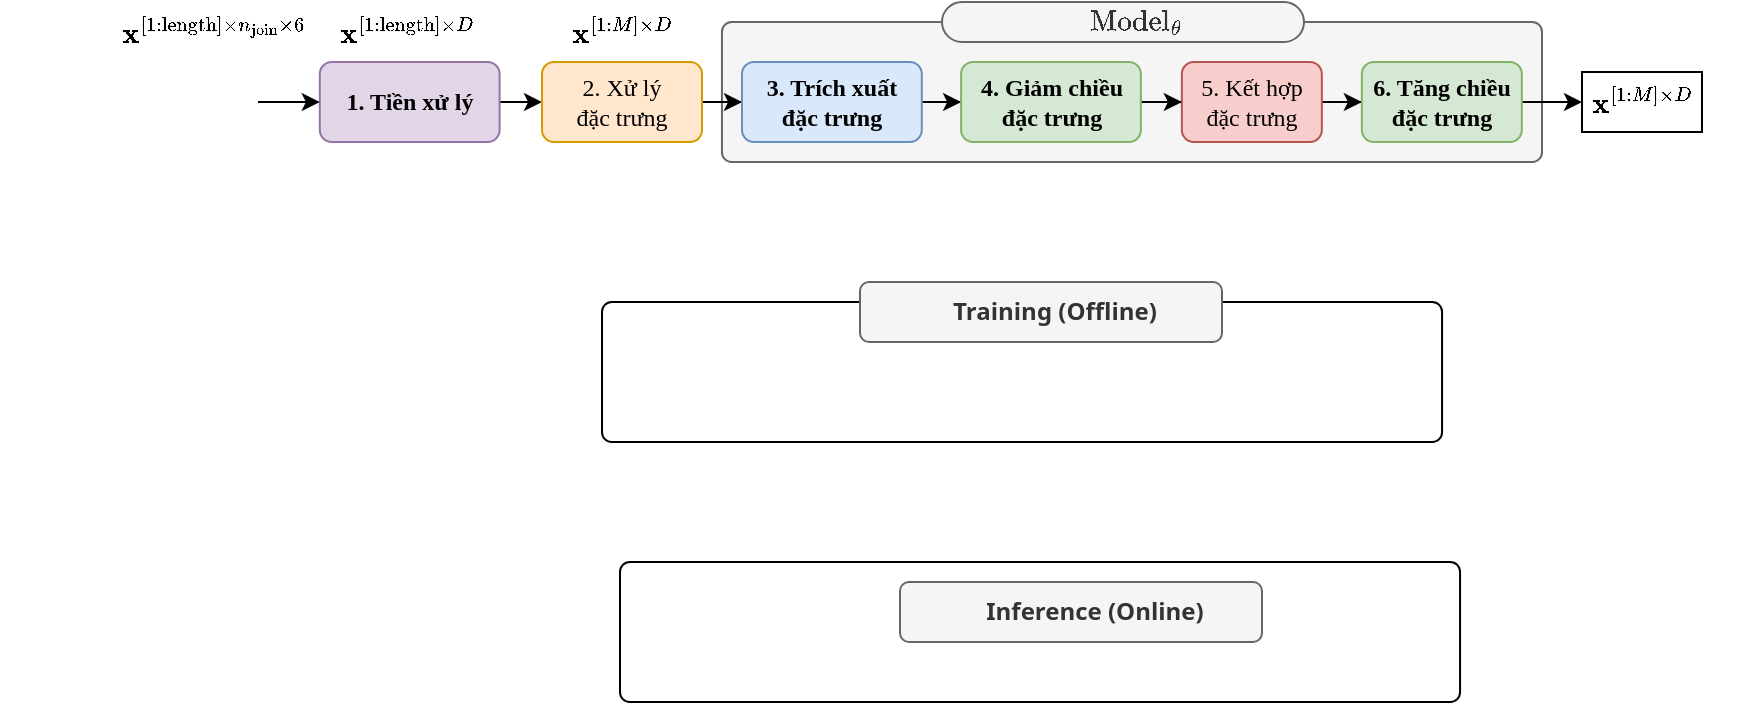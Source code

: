 <mxfile version="24.7.17">
  <diagram name="Page-1" id="_gRGWOFDqU3hSQWJzQTY">
    <mxGraphModel dx="1012" dy="1805" grid="1" gridSize="10" guides="1" tooltips="1" connect="1" arrows="1" fold="1" page="1" pageScale="1" pageWidth="850" pageHeight="1100" background="none" math="1" shadow="0">
      <root>
        <mxCell id="0" />
        <mxCell id="1" parent="0" />
        <mxCell id="0vuY_zB4OoL36OcjDB_b-94" value="" style="rounded=1;whiteSpace=wrap;html=1;arcSize=7;fillColor=#f5f5f5;fontColor=#333333;strokeColor=#666666;" parent="1" vertex="1">
          <mxGeometry x="329.97" y="-420" width="410.03" height="70" as="geometry" />
        </mxCell>
        <mxCell id="SLpwjg63hdyZRQU6lq9K-11" style="edgeStyle=orthogonalEdgeStyle;rounded=0;orthogonalLoop=1;jettySize=auto;html=1;entryX=0;entryY=0.5;entryDx=0;entryDy=0;" edge="1" parent="1" source="SLpwjg63hdyZRQU6lq9K-1" target="SLpwjg63hdyZRQU6lq9K-2">
          <mxGeometry relative="1" as="geometry" />
        </mxCell>
        <mxCell id="SLpwjg63hdyZRQU6lq9K-1" value="&lt;span&gt;1. Tiền xử lý&lt;/span&gt;" style="rounded=1;whiteSpace=wrap;html=1;fillColor=#e1d5e7;strokeColor=#9673a6;fontFamily=SVN-Segoe UI;fontStyle=1" vertex="1" parent="1">
          <mxGeometry x="128.9" y="-400" width="89.9" height="40" as="geometry" />
        </mxCell>
        <mxCell id="SLpwjg63hdyZRQU6lq9K-12" style="edgeStyle=orthogonalEdgeStyle;rounded=0;orthogonalLoop=1;jettySize=auto;html=1;" edge="1" parent="1" source="SLpwjg63hdyZRQU6lq9K-2" target="SLpwjg63hdyZRQU6lq9K-10">
          <mxGeometry relative="1" as="geometry" />
        </mxCell>
        <mxCell id="SLpwjg63hdyZRQU6lq9K-2" value="2. Xử lý&lt;div&gt;đặc trưng&lt;/div&gt;" style="rounded=1;whiteSpace=wrap;html=1;fillColor=#ffe6cc;strokeColor=#d79b00;fontFamily=SVN-Segoe UI;" vertex="1" parent="1">
          <mxGeometry x="240" y="-400" width="80" height="40" as="geometry" />
        </mxCell>
        <mxCell id="SLpwjg63hdyZRQU6lq9K-25" style="edgeStyle=orthogonalEdgeStyle;rounded=0;orthogonalLoop=1;jettySize=auto;html=1;" edge="1" parent="1" source="SLpwjg63hdyZRQU6lq9K-10" target="SLpwjg63hdyZRQU6lq9K-16">
          <mxGeometry relative="1" as="geometry" />
        </mxCell>
        <mxCell id="SLpwjg63hdyZRQU6lq9K-10" value="&lt;b&gt;3. Trích xuất&lt;/b&gt;&lt;div&gt;&lt;b&gt;đặc trưng&lt;/b&gt;&lt;/div&gt;" style="rounded=1;whiteSpace=wrap;html=1;fillColor=#dae8fc;strokeColor=#6c8ebf;fontFamily=SVN-Segoe UI;" vertex="1" parent="1">
          <mxGeometry x="340" y="-400" width="89.9" height="40" as="geometry" />
        </mxCell>
        <mxCell id="SLpwjg63hdyZRQU6lq9K-27" style="edgeStyle=orthogonalEdgeStyle;rounded=0;orthogonalLoop=1;jettySize=auto;html=1;entryX=0;entryY=0.5;entryDx=0;entryDy=0;" edge="1" parent="1" source="SLpwjg63hdyZRQU6lq9K-15" target="SLpwjg63hdyZRQU6lq9K-17">
          <mxGeometry relative="1" as="geometry" />
        </mxCell>
        <mxCell id="SLpwjg63hdyZRQU6lq9K-15" value="5. Kết hợp&lt;div&gt;đặc trưng&lt;/div&gt;" style="rounded=1;whiteSpace=wrap;html=1;fillColor=#f8cecc;strokeColor=#b85450;fontFamily=SVN-Segoe UI;" vertex="1" parent="1">
          <mxGeometry x="559.92" y="-400" width="70" height="40" as="geometry" />
        </mxCell>
        <mxCell id="SLpwjg63hdyZRQU6lq9K-36" style="edgeStyle=orthogonalEdgeStyle;rounded=0;orthogonalLoop=1;jettySize=auto;html=1;entryX=0;entryY=0.5;entryDx=0;entryDy=0;" edge="1" parent="1" source="SLpwjg63hdyZRQU6lq9K-16" target="SLpwjg63hdyZRQU6lq9K-15">
          <mxGeometry relative="1" as="geometry" />
        </mxCell>
        <mxCell id="SLpwjg63hdyZRQU6lq9K-16" value="&lt;b&gt;4. Giảm chiều&lt;/b&gt;&lt;div&gt;&lt;b&gt;đặc trưng&lt;/b&gt;&lt;/div&gt;" style="rounded=1;whiteSpace=wrap;html=1;fillColor=#d5e8d4;strokeColor=#82b366;fontFamily=SVN-Segoe UI;" vertex="1" parent="1">
          <mxGeometry x="449.55" y="-400" width="89.9" height="40" as="geometry" />
        </mxCell>
        <mxCell id="SLpwjg63hdyZRQU6lq9K-42" style="edgeStyle=orthogonalEdgeStyle;rounded=0;orthogonalLoop=1;jettySize=auto;html=1;entryX=0;entryY=0.5;entryDx=0;entryDy=0;" edge="1" parent="1" source="SLpwjg63hdyZRQU6lq9K-17" target="SLpwjg63hdyZRQU6lq9K-41">
          <mxGeometry relative="1" as="geometry" />
        </mxCell>
        <mxCell id="SLpwjg63hdyZRQU6lq9K-17" value="&lt;b&gt;6. Tăng chiều&lt;/b&gt;&lt;div&gt;&lt;b&gt;đặc trưng&lt;/b&gt;&lt;/div&gt;" style="rounded=1;whiteSpace=wrap;html=1;fillColor=#d5e8d4;strokeColor=#82b366;fontFamily=SVN-Segoe UI;" vertex="1" parent="1">
          <mxGeometry x="649.92" y="-400" width="80" height="40" as="geometry" />
        </mxCell>
        <mxCell id="SLpwjg63hdyZRQU6lq9K-18" value="$$\mathbf{x}^{[1:\operatorname{length}] \times D}$$" style="text;html=1;align=center;verticalAlign=middle;whiteSpace=wrap;rounded=0;" vertex="1" parent="1">
          <mxGeometry x="134.5" y="-430" width="75.5" height="30" as="geometry" />
        </mxCell>
        <mxCell id="SLpwjg63hdyZRQU6lq9K-19" value="$$\mathbf{x}^{[1:M] \times D}$$" style="text;html=1;align=center;verticalAlign=middle;whiteSpace=wrap;rounded=0;" vertex="1" parent="1">
          <mxGeometry x="249.5" y="-430" width="60" height="30" as="geometry" />
        </mxCell>
        <mxCell id="SLpwjg63hdyZRQU6lq9K-22" value="$$\mathbf{x}^{[1:\operatorname{length}] \times n_{\text{join}} \times 6}$$" style="text;html=1;align=center;verticalAlign=middle;whiteSpace=wrap;rounded=0;" vertex="1" parent="1">
          <mxGeometry x="31" y="-430" width="89" height="30" as="geometry" />
        </mxCell>
        <mxCell id="SLpwjg63hdyZRQU6lq9K-28" value="$$\text{Model}_\theta$$" style="rounded=1;whiteSpace=wrap;html=1;fillColor=#f5f5f5;strokeColor=#666666;fontFamily=Segoe UI;fontStyle=1;align=center;spacingLeft=14;fontColor=#333333;arcSize=50;" vertex="1" parent="1">
          <mxGeometry x="440" y="-430" width="181" height="20" as="geometry" />
        </mxCell>
        <mxCell id="SLpwjg63hdyZRQU6lq9K-31" value="" style="rounded=1;whiteSpace=wrap;html=1;arcSize=7;fillColor=none;" vertex="1" parent="1">
          <mxGeometry x="270" y="-280" width="420.03" height="70" as="geometry" />
        </mxCell>
        <mxCell id="SLpwjg63hdyZRQU6lq9K-32" value="Training (Offline)" style="rounded=1;whiteSpace=wrap;html=1;fillColor=#f5f5f5;strokeColor=#666666;fontFamily=Segoe UI;fontStyle=1;align=center;spacingLeft=14;fontColor=#333333;" vertex="1" parent="1">
          <mxGeometry x="399" y="-290" width="181" height="30" as="geometry" />
        </mxCell>
        <mxCell id="SLpwjg63hdyZRQU6lq9K-34" value="Inference (Online)" style="rounded=1;whiteSpace=wrap;html=1;fillColor=#f5f5f5;strokeColor=#666666;fontFamily=Segoe UI;fontStyle=1;align=center;spacingLeft=14;fontColor=#333333;" vertex="1" parent="1">
          <mxGeometry x="419" y="-140" width="181" height="30" as="geometry" />
        </mxCell>
        <mxCell id="SLpwjg63hdyZRQU6lq9K-35" value="" style="rounded=1;whiteSpace=wrap;html=1;arcSize=7;fillColor=none;" vertex="1" parent="1">
          <mxGeometry x="279" y="-150" width="420.03" height="70" as="geometry" />
        </mxCell>
        <mxCell id="SLpwjg63hdyZRQU6lq9K-40" style="edgeStyle=orthogonalEdgeStyle;rounded=0;orthogonalLoop=1;jettySize=auto;html=1;entryX=0;entryY=0.5;entryDx=0;entryDy=0;" edge="1" parent="1" source="SLpwjg63hdyZRQU6lq9K-39" target="SLpwjg63hdyZRQU6lq9K-1">
          <mxGeometry relative="1" as="geometry" />
        </mxCell>
        <mxCell id="SLpwjg63hdyZRQU6lq9K-39" value="" style="shape=image;verticalLabelPosition=bottom;labelBackgroundColor=default;verticalAlign=top;aspect=fixed;imageAspect=0;image=https://www.file-extension.info/images/resource/formats/bvh.png;fontFamily=Segoe UI;" vertex="1" parent="1">
          <mxGeometry x="50.0" y="-404" width="48" height="48" as="geometry" />
        </mxCell>
        <mxCell id="SLpwjg63hdyZRQU6lq9K-41" value="$$\mathbf{x}^{[1:M] \times D}$$" style="rounded=0;whiteSpace=wrap;html=1;" vertex="1" parent="1">
          <mxGeometry x="760" y="-395" width="60" height="30" as="geometry" />
        </mxCell>
      </root>
    </mxGraphModel>
  </diagram>
</mxfile>
